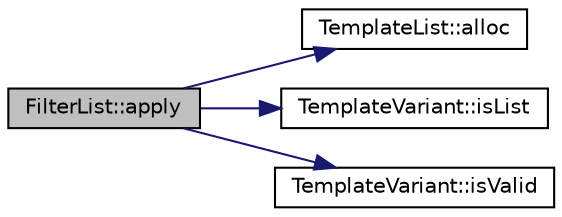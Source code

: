 digraph "FilterList::apply"
{
 // LATEX_PDF_SIZE
  edge [fontname="Helvetica",fontsize="10",labelfontname="Helvetica",labelfontsize="10"];
  node [fontname="Helvetica",fontsize="10",shape=record];
  rankdir="LR";
  Node1 [label="FilterList::apply",height=0.2,width=0.4,color="black", fillcolor="grey75", style="filled", fontcolor="black",tooltip=" "];
  Node1 -> Node2 [color="midnightblue",fontsize="10",style="solid"];
  Node2 [label="TemplateList::alloc",height=0.2,width=0.4,color="black", fillcolor="white", style="filled",URL="$classTemplateList.html#a6840730b8664bc08ef26924fa1cd76b9",tooltip=" "];
  Node1 -> Node3 [color="midnightblue",fontsize="10",style="solid"];
  Node3 [label="TemplateVariant::isList",height=0.2,width=0.4,color="black", fillcolor="white", style="filled",URL="$classTemplateVariant.html#aab08b440a5a394f068baea34bc63afa4",tooltip=" "];
  Node1 -> Node4 [color="midnightblue",fontsize="10",style="solid"];
  Node4 [label="TemplateVariant::isValid",height=0.2,width=0.4,color="black", fillcolor="white", style="filled",URL="$classTemplateVariant.html#a0c6e3f3e625ca22ed2c567cf1ea98bdd",tooltip=" "];
}
